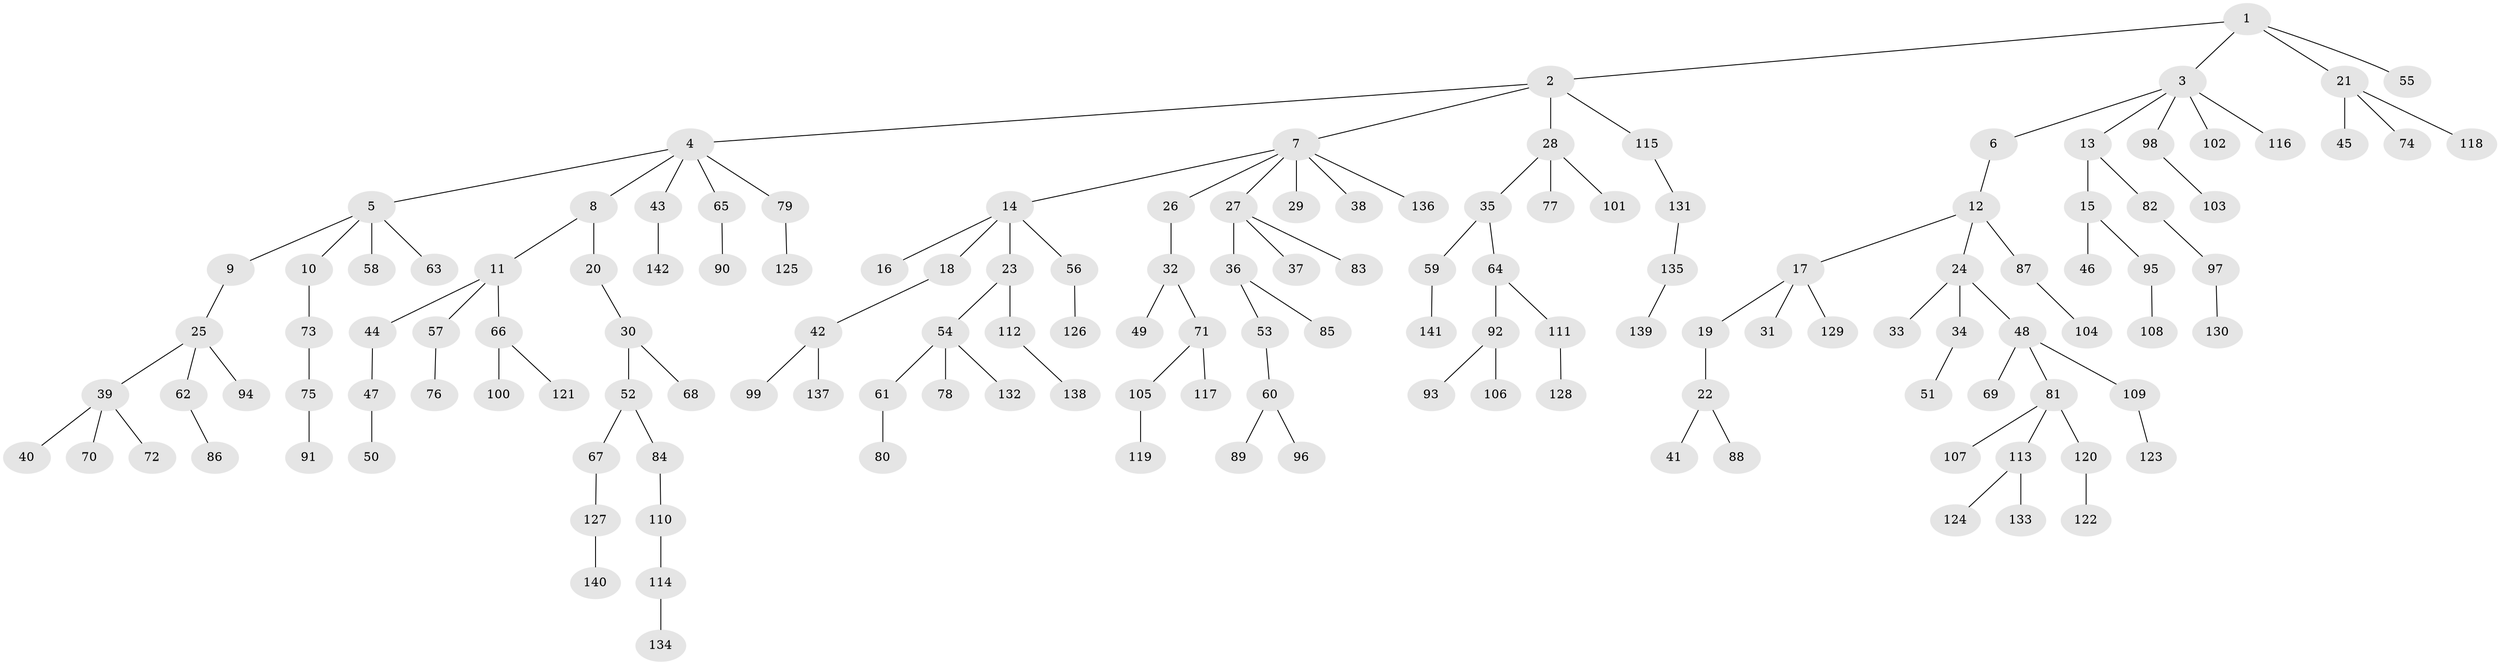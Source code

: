 // Generated by graph-tools (version 1.1) at 2025/15/03/09/25 04:15:29]
// undirected, 142 vertices, 141 edges
graph export_dot {
graph [start="1"]
  node [color=gray90,style=filled];
  1;
  2;
  3;
  4;
  5;
  6;
  7;
  8;
  9;
  10;
  11;
  12;
  13;
  14;
  15;
  16;
  17;
  18;
  19;
  20;
  21;
  22;
  23;
  24;
  25;
  26;
  27;
  28;
  29;
  30;
  31;
  32;
  33;
  34;
  35;
  36;
  37;
  38;
  39;
  40;
  41;
  42;
  43;
  44;
  45;
  46;
  47;
  48;
  49;
  50;
  51;
  52;
  53;
  54;
  55;
  56;
  57;
  58;
  59;
  60;
  61;
  62;
  63;
  64;
  65;
  66;
  67;
  68;
  69;
  70;
  71;
  72;
  73;
  74;
  75;
  76;
  77;
  78;
  79;
  80;
  81;
  82;
  83;
  84;
  85;
  86;
  87;
  88;
  89;
  90;
  91;
  92;
  93;
  94;
  95;
  96;
  97;
  98;
  99;
  100;
  101;
  102;
  103;
  104;
  105;
  106;
  107;
  108;
  109;
  110;
  111;
  112;
  113;
  114;
  115;
  116;
  117;
  118;
  119;
  120;
  121;
  122;
  123;
  124;
  125;
  126;
  127;
  128;
  129;
  130;
  131;
  132;
  133;
  134;
  135;
  136;
  137;
  138;
  139;
  140;
  141;
  142;
  1 -- 2;
  1 -- 3;
  1 -- 21;
  1 -- 55;
  2 -- 4;
  2 -- 7;
  2 -- 28;
  2 -- 115;
  3 -- 6;
  3 -- 13;
  3 -- 98;
  3 -- 102;
  3 -- 116;
  4 -- 5;
  4 -- 8;
  4 -- 43;
  4 -- 65;
  4 -- 79;
  5 -- 9;
  5 -- 10;
  5 -- 58;
  5 -- 63;
  6 -- 12;
  7 -- 14;
  7 -- 26;
  7 -- 27;
  7 -- 29;
  7 -- 38;
  7 -- 136;
  8 -- 11;
  8 -- 20;
  9 -- 25;
  10 -- 73;
  11 -- 44;
  11 -- 57;
  11 -- 66;
  12 -- 17;
  12 -- 24;
  12 -- 87;
  13 -- 15;
  13 -- 82;
  14 -- 16;
  14 -- 18;
  14 -- 23;
  14 -- 56;
  15 -- 46;
  15 -- 95;
  17 -- 19;
  17 -- 31;
  17 -- 129;
  18 -- 42;
  19 -- 22;
  20 -- 30;
  21 -- 45;
  21 -- 74;
  21 -- 118;
  22 -- 41;
  22 -- 88;
  23 -- 54;
  23 -- 112;
  24 -- 33;
  24 -- 34;
  24 -- 48;
  25 -- 39;
  25 -- 62;
  25 -- 94;
  26 -- 32;
  27 -- 36;
  27 -- 37;
  27 -- 83;
  28 -- 35;
  28 -- 77;
  28 -- 101;
  30 -- 52;
  30 -- 68;
  32 -- 49;
  32 -- 71;
  34 -- 51;
  35 -- 59;
  35 -- 64;
  36 -- 53;
  36 -- 85;
  39 -- 40;
  39 -- 70;
  39 -- 72;
  42 -- 99;
  42 -- 137;
  43 -- 142;
  44 -- 47;
  47 -- 50;
  48 -- 69;
  48 -- 81;
  48 -- 109;
  52 -- 67;
  52 -- 84;
  53 -- 60;
  54 -- 61;
  54 -- 78;
  54 -- 132;
  56 -- 126;
  57 -- 76;
  59 -- 141;
  60 -- 89;
  60 -- 96;
  61 -- 80;
  62 -- 86;
  64 -- 92;
  64 -- 111;
  65 -- 90;
  66 -- 100;
  66 -- 121;
  67 -- 127;
  71 -- 105;
  71 -- 117;
  73 -- 75;
  75 -- 91;
  79 -- 125;
  81 -- 107;
  81 -- 113;
  81 -- 120;
  82 -- 97;
  84 -- 110;
  87 -- 104;
  92 -- 93;
  92 -- 106;
  95 -- 108;
  97 -- 130;
  98 -- 103;
  105 -- 119;
  109 -- 123;
  110 -- 114;
  111 -- 128;
  112 -- 138;
  113 -- 124;
  113 -- 133;
  114 -- 134;
  115 -- 131;
  120 -- 122;
  127 -- 140;
  131 -- 135;
  135 -- 139;
}
